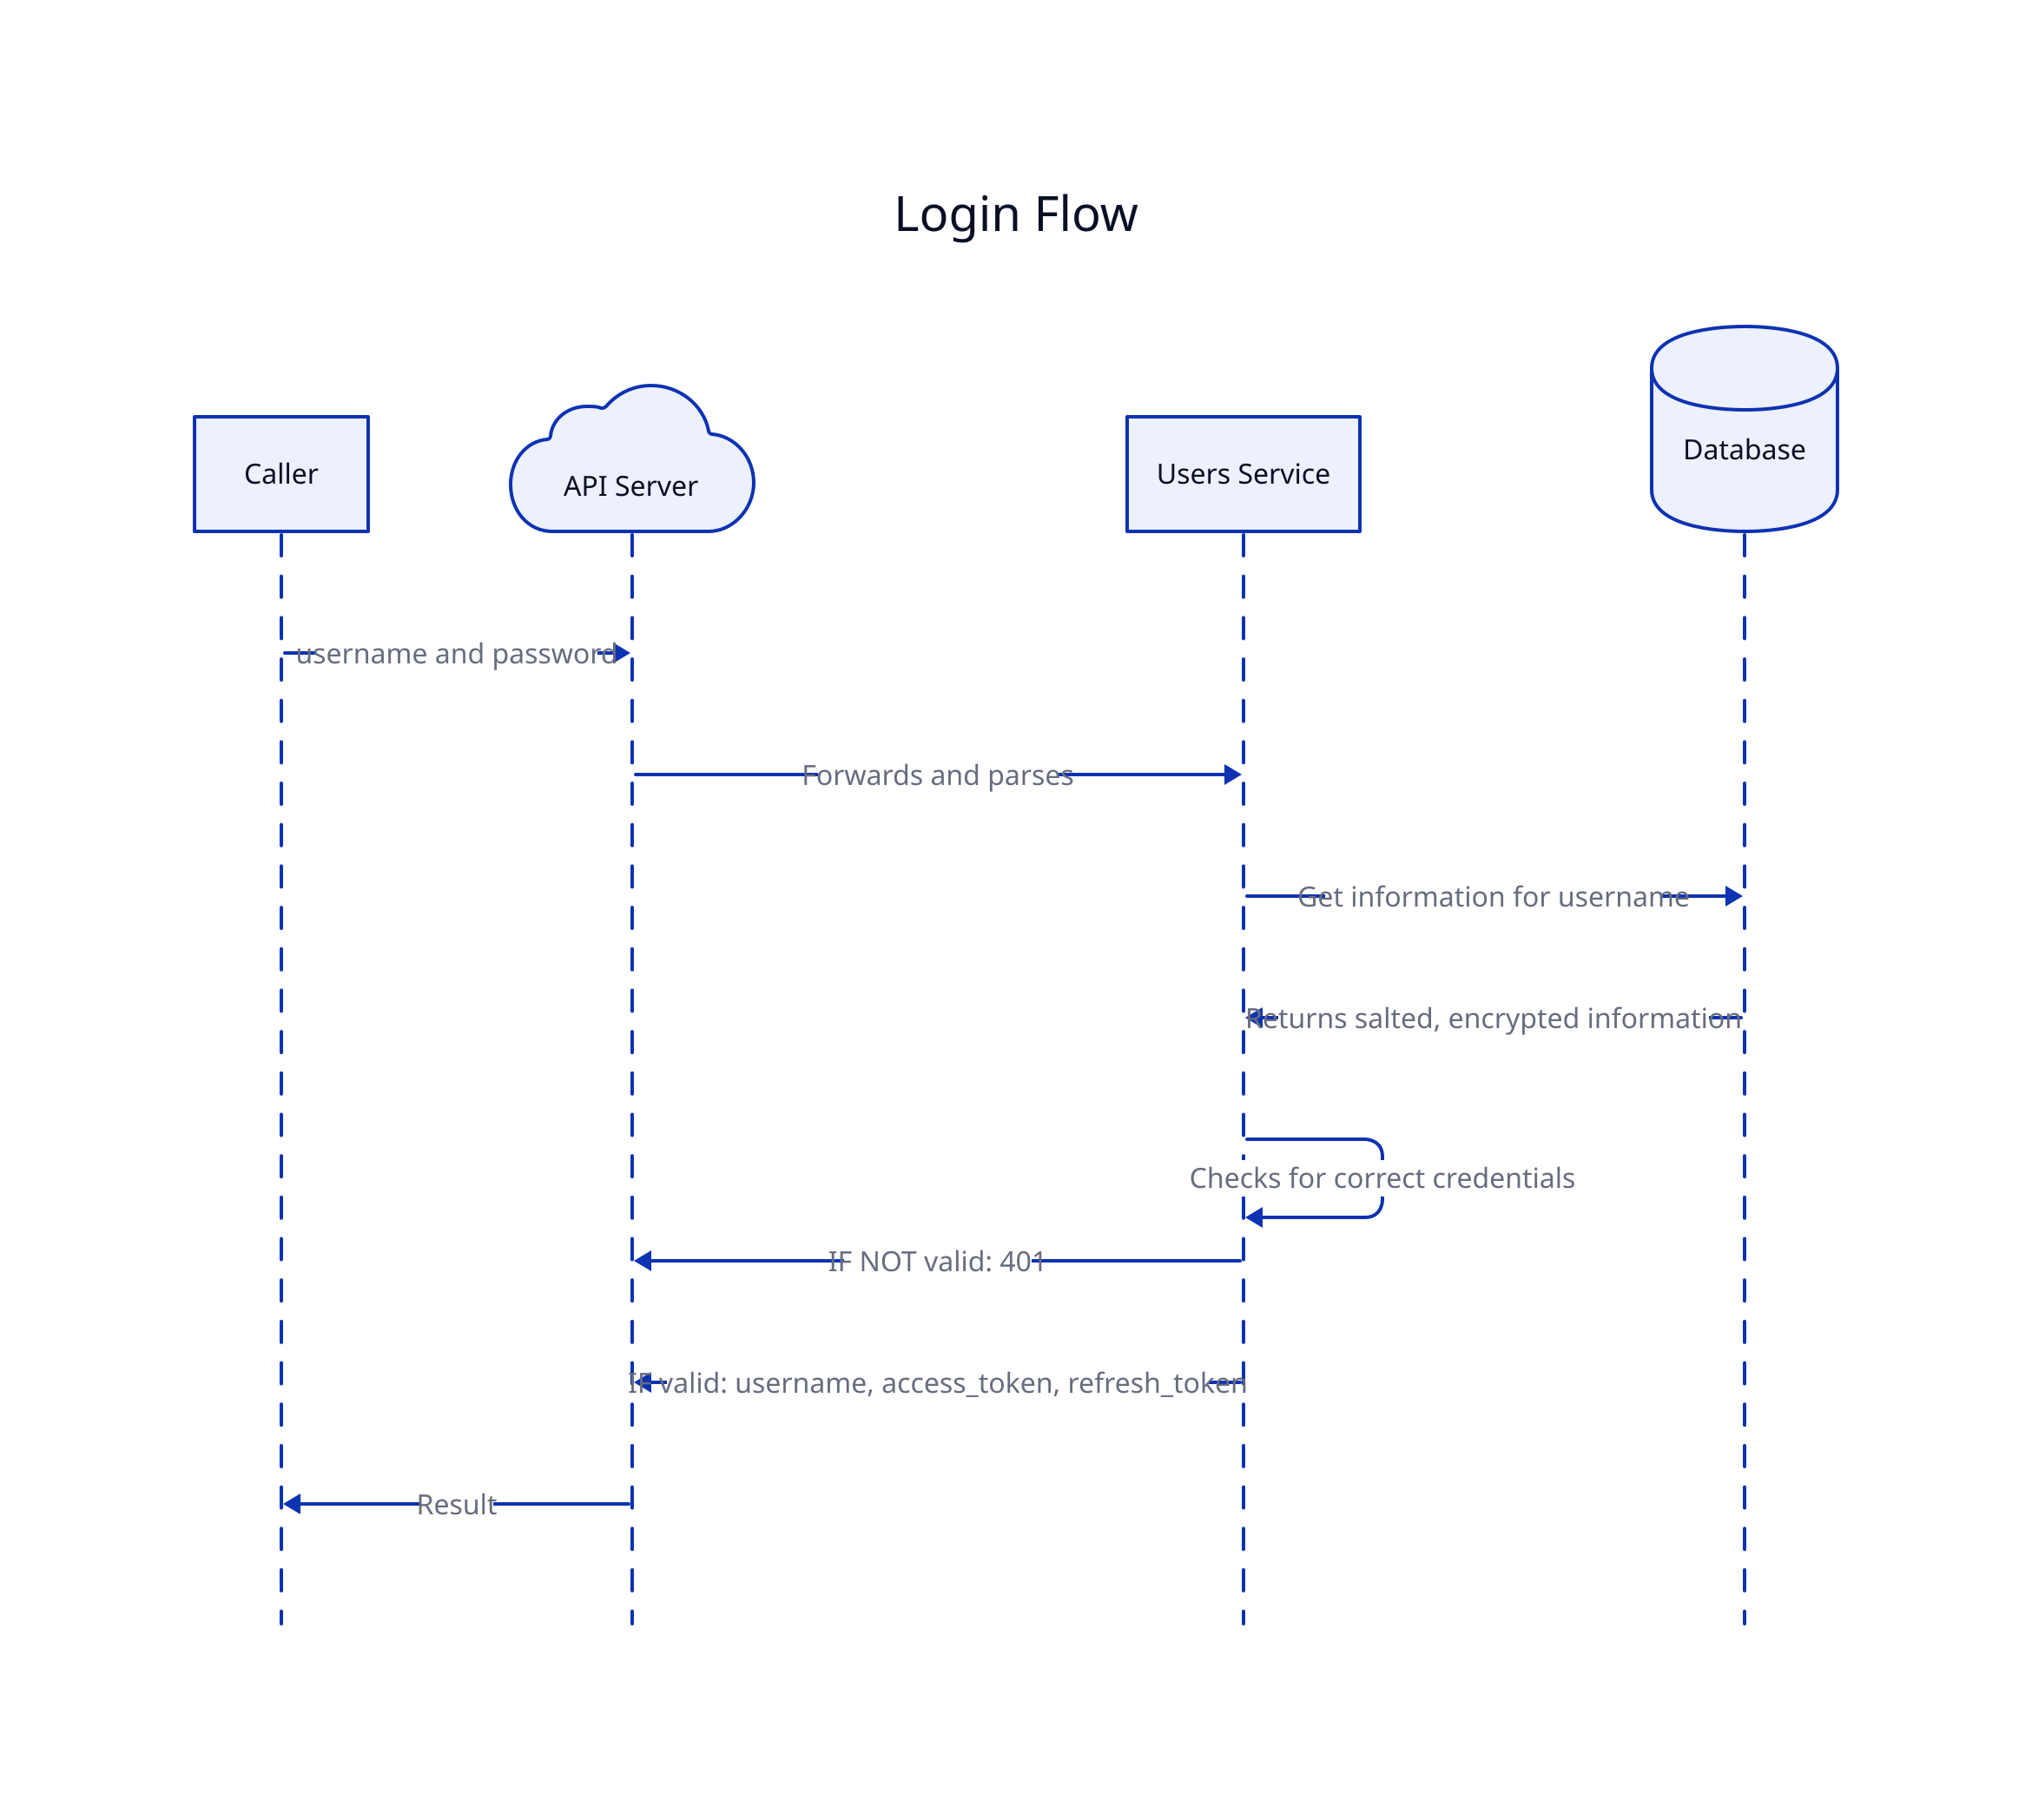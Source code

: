 Login Flow: {
  shape: sequence_diagram
  caller: Caller; api: API Server; users: Users Service; db: Database
  
  db.shape: cylinder
  api.shape: cloud

  caller -> api: username and password
  api -> users: Forwards and parses
  users -> db: Get information for username
  db -> users: Returns salted, encrypted information
  users -> users: Checks for correct credentials
  users -> api: IF NOT valid: 401
  users -> api: IF valid: username, access_token, refresh_token
  api -> caller: Result
}